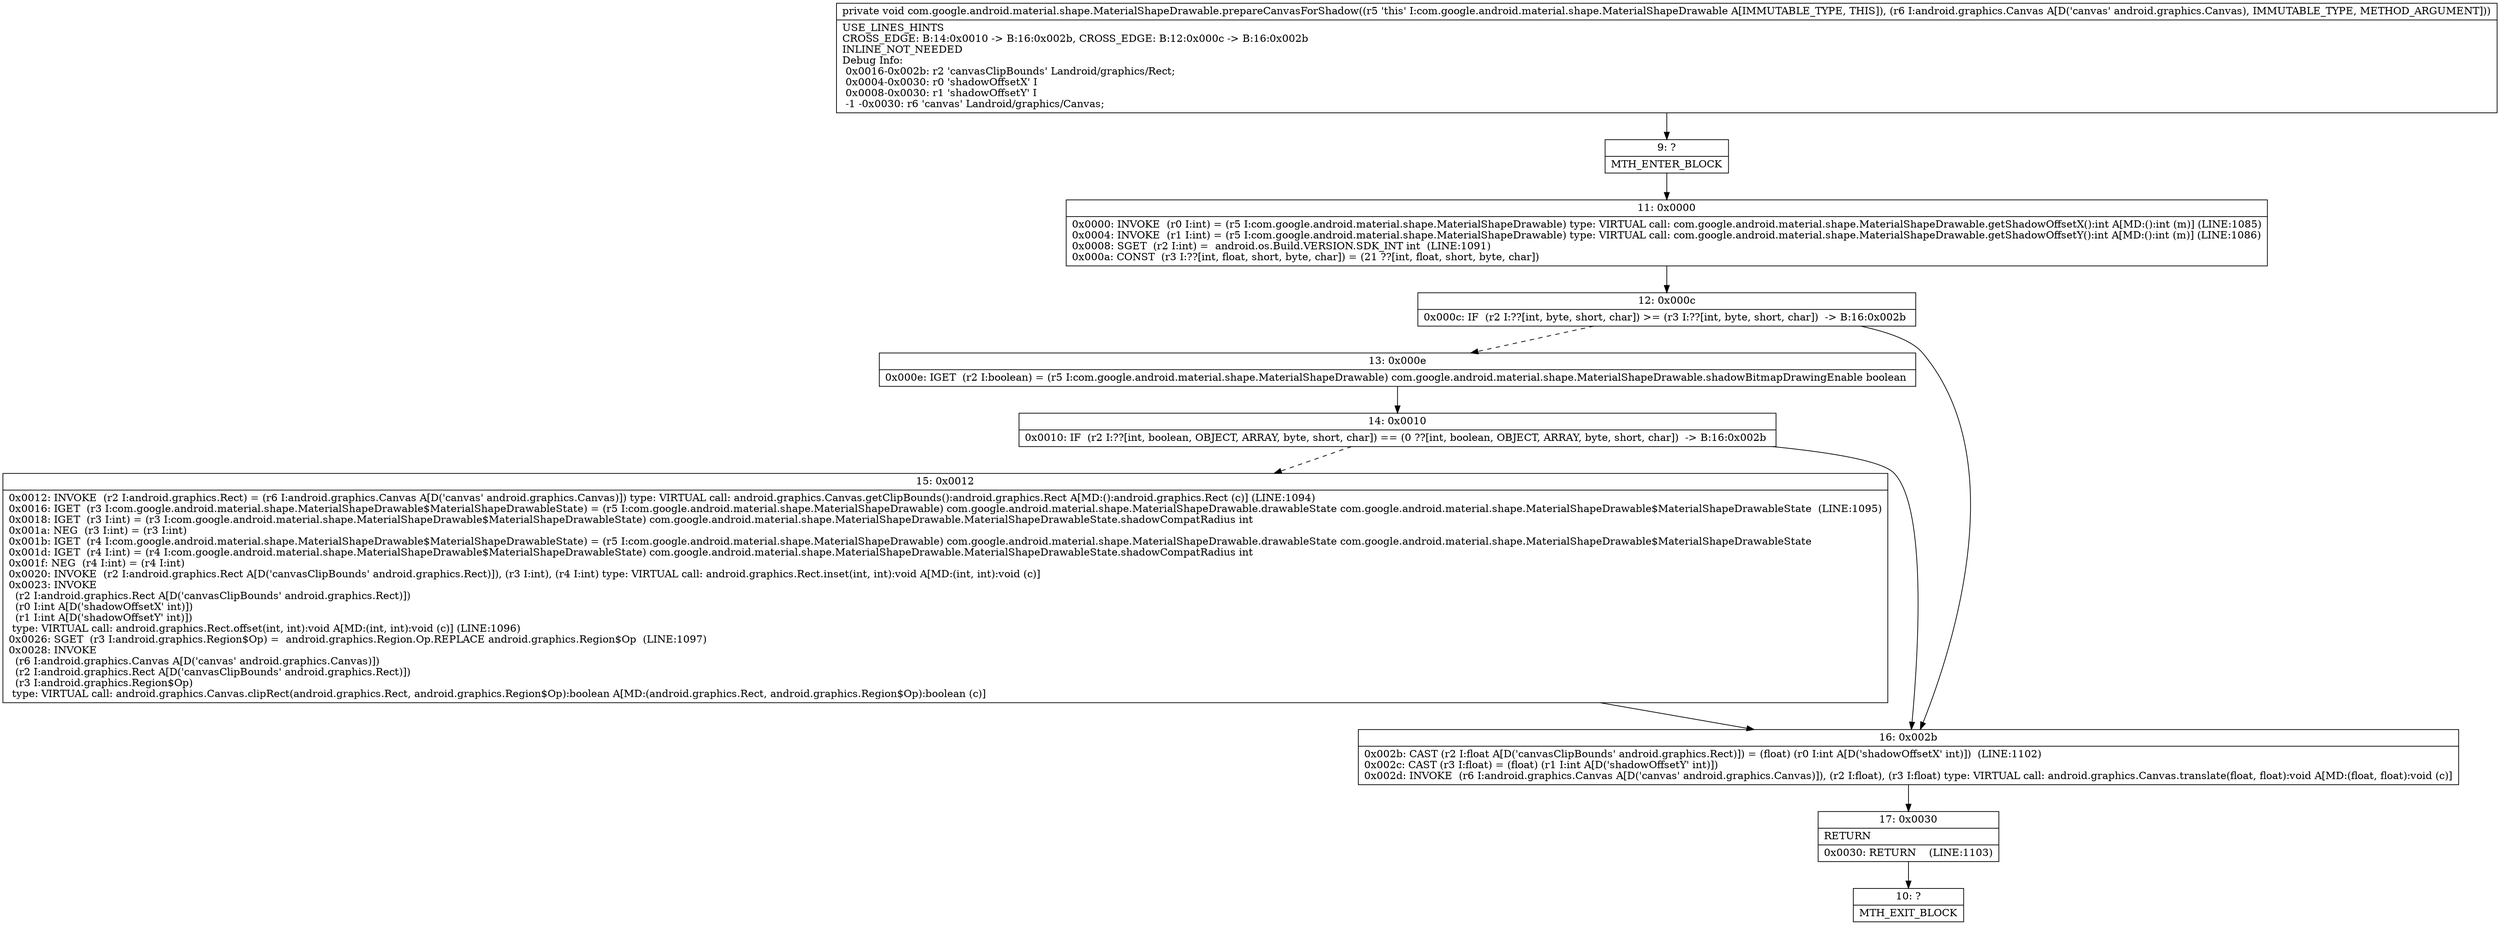 digraph "CFG forcom.google.android.material.shape.MaterialShapeDrawable.prepareCanvasForShadow(Landroid\/graphics\/Canvas;)V" {
Node_9 [shape=record,label="{9\:\ ?|MTH_ENTER_BLOCK\l}"];
Node_11 [shape=record,label="{11\:\ 0x0000|0x0000: INVOKE  (r0 I:int) = (r5 I:com.google.android.material.shape.MaterialShapeDrawable) type: VIRTUAL call: com.google.android.material.shape.MaterialShapeDrawable.getShadowOffsetX():int A[MD:():int (m)] (LINE:1085)\l0x0004: INVOKE  (r1 I:int) = (r5 I:com.google.android.material.shape.MaterialShapeDrawable) type: VIRTUAL call: com.google.android.material.shape.MaterialShapeDrawable.getShadowOffsetY():int A[MD:():int (m)] (LINE:1086)\l0x0008: SGET  (r2 I:int) =  android.os.Build.VERSION.SDK_INT int  (LINE:1091)\l0x000a: CONST  (r3 I:??[int, float, short, byte, char]) = (21 ??[int, float, short, byte, char]) \l}"];
Node_12 [shape=record,label="{12\:\ 0x000c|0x000c: IF  (r2 I:??[int, byte, short, char]) \>= (r3 I:??[int, byte, short, char])  \-\> B:16:0x002b \l}"];
Node_13 [shape=record,label="{13\:\ 0x000e|0x000e: IGET  (r2 I:boolean) = (r5 I:com.google.android.material.shape.MaterialShapeDrawable) com.google.android.material.shape.MaterialShapeDrawable.shadowBitmapDrawingEnable boolean \l}"];
Node_14 [shape=record,label="{14\:\ 0x0010|0x0010: IF  (r2 I:??[int, boolean, OBJECT, ARRAY, byte, short, char]) == (0 ??[int, boolean, OBJECT, ARRAY, byte, short, char])  \-\> B:16:0x002b \l}"];
Node_15 [shape=record,label="{15\:\ 0x0012|0x0012: INVOKE  (r2 I:android.graphics.Rect) = (r6 I:android.graphics.Canvas A[D('canvas' android.graphics.Canvas)]) type: VIRTUAL call: android.graphics.Canvas.getClipBounds():android.graphics.Rect A[MD:():android.graphics.Rect (c)] (LINE:1094)\l0x0016: IGET  (r3 I:com.google.android.material.shape.MaterialShapeDrawable$MaterialShapeDrawableState) = (r5 I:com.google.android.material.shape.MaterialShapeDrawable) com.google.android.material.shape.MaterialShapeDrawable.drawableState com.google.android.material.shape.MaterialShapeDrawable$MaterialShapeDrawableState  (LINE:1095)\l0x0018: IGET  (r3 I:int) = (r3 I:com.google.android.material.shape.MaterialShapeDrawable$MaterialShapeDrawableState) com.google.android.material.shape.MaterialShapeDrawable.MaterialShapeDrawableState.shadowCompatRadius int \l0x001a: NEG  (r3 I:int) = (r3 I:int) \l0x001b: IGET  (r4 I:com.google.android.material.shape.MaterialShapeDrawable$MaterialShapeDrawableState) = (r5 I:com.google.android.material.shape.MaterialShapeDrawable) com.google.android.material.shape.MaterialShapeDrawable.drawableState com.google.android.material.shape.MaterialShapeDrawable$MaterialShapeDrawableState \l0x001d: IGET  (r4 I:int) = (r4 I:com.google.android.material.shape.MaterialShapeDrawable$MaterialShapeDrawableState) com.google.android.material.shape.MaterialShapeDrawable.MaterialShapeDrawableState.shadowCompatRadius int \l0x001f: NEG  (r4 I:int) = (r4 I:int) \l0x0020: INVOKE  (r2 I:android.graphics.Rect A[D('canvasClipBounds' android.graphics.Rect)]), (r3 I:int), (r4 I:int) type: VIRTUAL call: android.graphics.Rect.inset(int, int):void A[MD:(int, int):void (c)]\l0x0023: INVOKE  \l  (r2 I:android.graphics.Rect A[D('canvasClipBounds' android.graphics.Rect)])\l  (r0 I:int A[D('shadowOffsetX' int)])\l  (r1 I:int A[D('shadowOffsetY' int)])\l type: VIRTUAL call: android.graphics.Rect.offset(int, int):void A[MD:(int, int):void (c)] (LINE:1096)\l0x0026: SGET  (r3 I:android.graphics.Region$Op) =  android.graphics.Region.Op.REPLACE android.graphics.Region$Op  (LINE:1097)\l0x0028: INVOKE  \l  (r6 I:android.graphics.Canvas A[D('canvas' android.graphics.Canvas)])\l  (r2 I:android.graphics.Rect A[D('canvasClipBounds' android.graphics.Rect)])\l  (r3 I:android.graphics.Region$Op)\l type: VIRTUAL call: android.graphics.Canvas.clipRect(android.graphics.Rect, android.graphics.Region$Op):boolean A[MD:(android.graphics.Rect, android.graphics.Region$Op):boolean (c)]\l}"];
Node_16 [shape=record,label="{16\:\ 0x002b|0x002b: CAST (r2 I:float A[D('canvasClipBounds' android.graphics.Rect)]) = (float) (r0 I:int A[D('shadowOffsetX' int)])  (LINE:1102)\l0x002c: CAST (r3 I:float) = (float) (r1 I:int A[D('shadowOffsetY' int)]) \l0x002d: INVOKE  (r6 I:android.graphics.Canvas A[D('canvas' android.graphics.Canvas)]), (r2 I:float), (r3 I:float) type: VIRTUAL call: android.graphics.Canvas.translate(float, float):void A[MD:(float, float):void (c)]\l}"];
Node_17 [shape=record,label="{17\:\ 0x0030|RETURN\l|0x0030: RETURN    (LINE:1103)\l}"];
Node_10 [shape=record,label="{10\:\ ?|MTH_EXIT_BLOCK\l}"];
MethodNode[shape=record,label="{private void com.google.android.material.shape.MaterialShapeDrawable.prepareCanvasForShadow((r5 'this' I:com.google.android.material.shape.MaterialShapeDrawable A[IMMUTABLE_TYPE, THIS]), (r6 I:android.graphics.Canvas A[D('canvas' android.graphics.Canvas), IMMUTABLE_TYPE, METHOD_ARGUMENT]))  | USE_LINES_HINTS\lCROSS_EDGE: B:14:0x0010 \-\> B:16:0x002b, CROSS_EDGE: B:12:0x000c \-\> B:16:0x002b\lINLINE_NOT_NEEDED\lDebug Info:\l  0x0016\-0x002b: r2 'canvasClipBounds' Landroid\/graphics\/Rect;\l  0x0004\-0x0030: r0 'shadowOffsetX' I\l  0x0008\-0x0030: r1 'shadowOffsetY' I\l  \-1 \-0x0030: r6 'canvas' Landroid\/graphics\/Canvas;\l}"];
MethodNode -> Node_9;Node_9 -> Node_11;
Node_11 -> Node_12;
Node_12 -> Node_13[style=dashed];
Node_12 -> Node_16;
Node_13 -> Node_14;
Node_14 -> Node_15[style=dashed];
Node_14 -> Node_16;
Node_15 -> Node_16;
Node_16 -> Node_17;
Node_17 -> Node_10;
}

